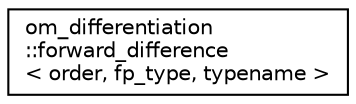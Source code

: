 digraph "Graphical Class Hierarchy"
{
 // LATEX_PDF_SIZE
  edge [fontname="Helvetica",fontsize="10",labelfontname="Helvetica",labelfontsize="10"];
  node [fontname="Helvetica",fontsize="10",shape=record];
  rankdir="LR";
  Node0 [label="om_differentiation\l::forward_difference\l\< order, fp_type, typename \>",height=0.2,width=0.4,color="black", fillcolor="white", style="filled",URL="$structom__differentiation_1_1forward__difference.html",tooltip="forward difference functor"];
}

